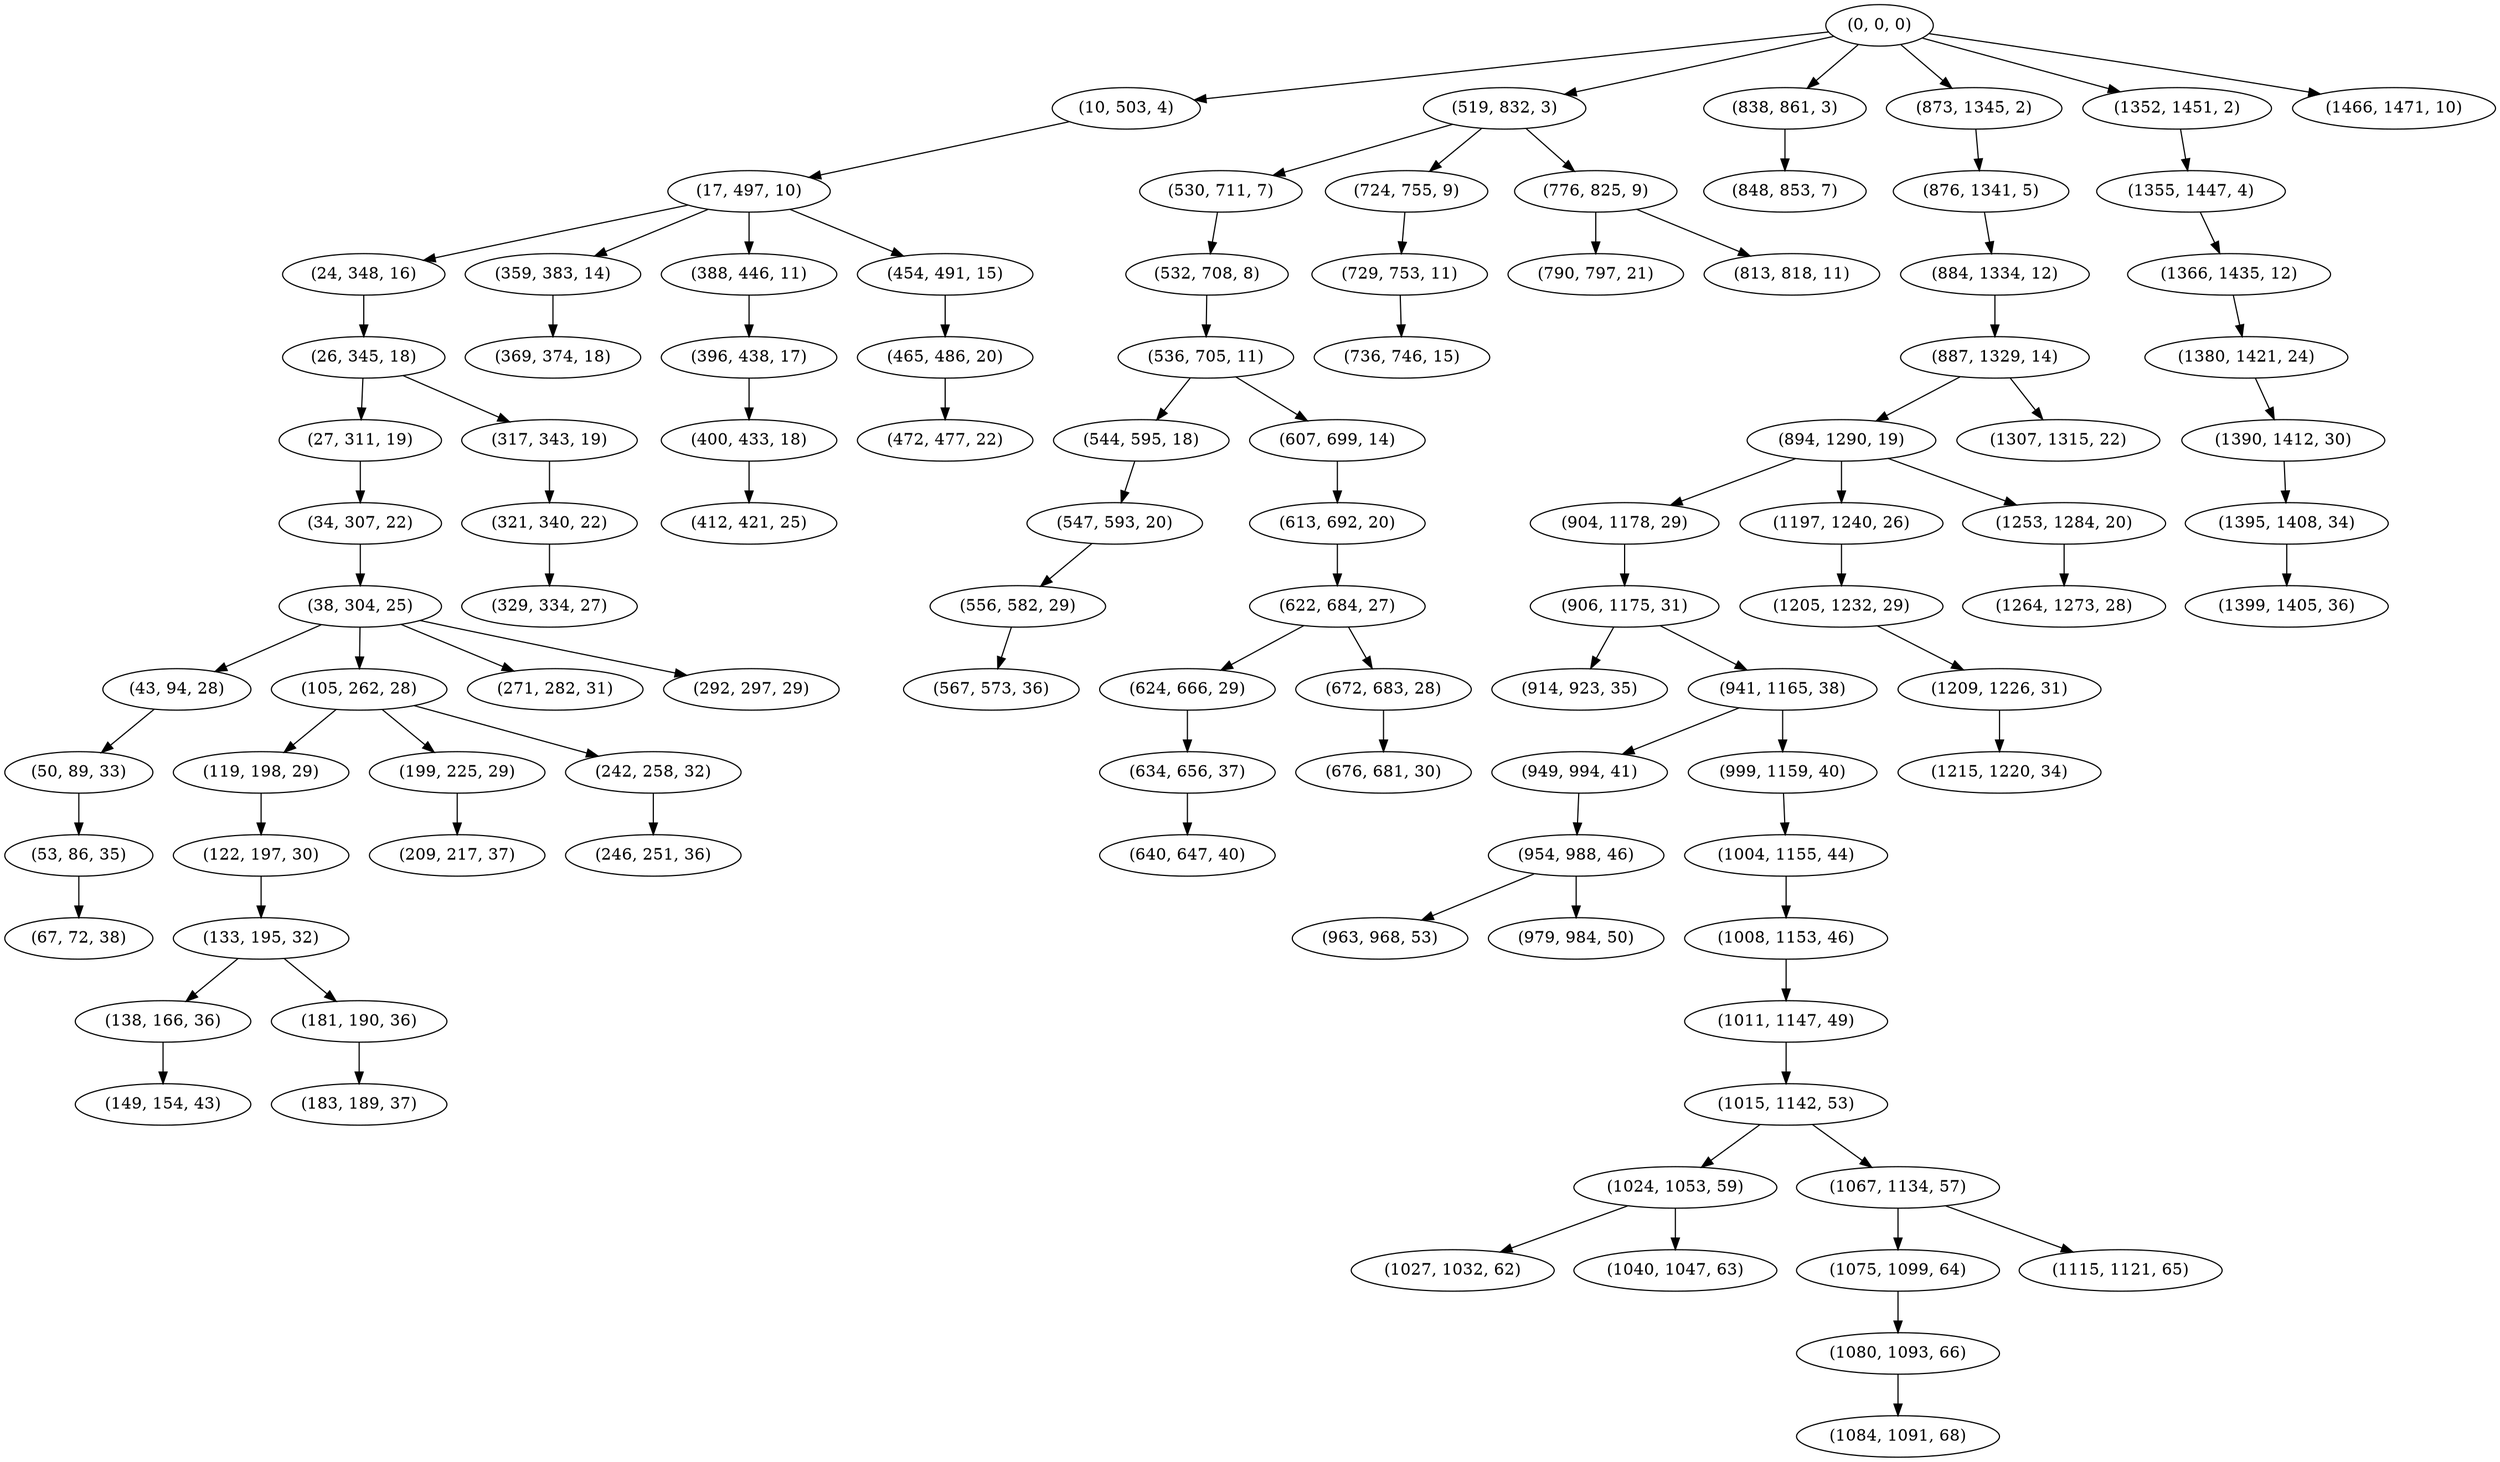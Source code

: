 digraph tree {
    "(0, 0, 0)";
    "(10, 503, 4)";
    "(17, 497, 10)";
    "(24, 348, 16)";
    "(26, 345, 18)";
    "(27, 311, 19)";
    "(34, 307, 22)";
    "(38, 304, 25)";
    "(43, 94, 28)";
    "(50, 89, 33)";
    "(53, 86, 35)";
    "(67, 72, 38)";
    "(105, 262, 28)";
    "(119, 198, 29)";
    "(122, 197, 30)";
    "(133, 195, 32)";
    "(138, 166, 36)";
    "(149, 154, 43)";
    "(181, 190, 36)";
    "(183, 189, 37)";
    "(199, 225, 29)";
    "(209, 217, 37)";
    "(242, 258, 32)";
    "(246, 251, 36)";
    "(271, 282, 31)";
    "(292, 297, 29)";
    "(317, 343, 19)";
    "(321, 340, 22)";
    "(329, 334, 27)";
    "(359, 383, 14)";
    "(369, 374, 18)";
    "(388, 446, 11)";
    "(396, 438, 17)";
    "(400, 433, 18)";
    "(412, 421, 25)";
    "(454, 491, 15)";
    "(465, 486, 20)";
    "(472, 477, 22)";
    "(519, 832, 3)";
    "(530, 711, 7)";
    "(532, 708, 8)";
    "(536, 705, 11)";
    "(544, 595, 18)";
    "(547, 593, 20)";
    "(556, 582, 29)";
    "(567, 573, 36)";
    "(607, 699, 14)";
    "(613, 692, 20)";
    "(622, 684, 27)";
    "(624, 666, 29)";
    "(634, 656, 37)";
    "(640, 647, 40)";
    "(672, 683, 28)";
    "(676, 681, 30)";
    "(724, 755, 9)";
    "(729, 753, 11)";
    "(736, 746, 15)";
    "(776, 825, 9)";
    "(790, 797, 21)";
    "(813, 818, 11)";
    "(838, 861, 3)";
    "(848, 853, 7)";
    "(873, 1345, 2)";
    "(876, 1341, 5)";
    "(884, 1334, 12)";
    "(887, 1329, 14)";
    "(894, 1290, 19)";
    "(904, 1178, 29)";
    "(906, 1175, 31)";
    "(914, 923, 35)";
    "(941, 1165, 38)";
    "(949, 994, 41)";
    "(954, 988, 46)";
    "(963, 968, 53)";
    "(979, 984, 50)";
    "(999, 1159, 40)";
    "(1004, 1155, 44)";
    "(1008, 1153, 46)";
    "(1011, 1147, 49)";
    "(1015, 1142, 53)";
    "(1024, 1053, 59)";
    "(1027, 1032, 62)";
    "(1040, 1047, 63)";
    "(1067, 1134, 57)";
    "(1075, 1099, 64)";
    "(1080, 1093, 66)";
    "(1084, 1091, 68)";
    "(1115, 1121, 65)";
    "(1197, 1240, 26)";
    "(1205, 1232, 29)";
    "(1209, 1226, 31)";
    "(1215, 1220, 34)";
    "(1253, 1284, 20)";
    "(1264, 1273, 28)";
    "(1307, 1315, 22)";
    "(1352, 1451, 2)";
    "(1355, 1447, 4)";
    "(1366, 1435, 12)";
    "(1380, 1421, 24)";
    "(1390, 1412, 30)";
    "(1395, 1408, 34)";
    "(1399, 1405, 36)";
    "(1466, 1471, 10)";
    "(0, 0, 0)" -> "(10, 503, 4)";
    "(0, 0, 0)" -> "(519, 832, 3)";
    "(0, 0, 0)" -> "(838, 861, 3)";
    "(0, 0, 0)" -> "(873, 1345, 2)";
    "(0, 0, 0)" -> "(1352, 1451, 2)";
    "(0, 0, 0)" -> "(1466, 1471, 10)";
    "(10, 503, 4)" -> "(17, 497, 10)";
    "(17, 497, 10)" -> "(24, 348, 16)";
    "(17, 497, 10)" -> "(359, 383, 14)";
    "(17, 497, 10)" -> "(388, 446, 11)";
    "(17, 497, 10)" -> "(454, 491, 15)";
    "(24, 348, 16)" -> "(26, 345, 18)";
    "(26, 345, 18)" -> "(27, 311, 19)";
    "(26, 345, 18)" -> "(317, 343, 19)";
    "(27, 311, 19)" -> "(34, 307, 22)";
    "(34, 307, 22)" -> "(38, 304, 25)";
    "(38, 304, 25)" -> "(43, 94, 28)";
    "(38, 304, 25)" -> "(105, 262, 28)";
    "(38, 304, 25)" -> "(271, 282, 31)";
    "(38, 304, 25)" -> "(292, 297, 29)";
    "(43, 94, 28)" -> "(50, 89, 33)";
    "(50, 89, 33)" -> "(53, 86, 35)";
    "(53, 86, 35)" -> "(67, 72, 38)";
    "(105, 262, 28)" -> "(119, 198, 29)";
    "(105, 262, 28)" -> "(199, 225, 29)";
    "(105, 262, 28)" -> "(242, 258, 32)";
    "(119, 198, 29)" -> "(122, 197, 30)";
    "(122, 197, 30)" -> "(133, 195, 32)";
    "(133, 195, 32)" -> "(138, 166, 36)";
    "(133, 195, 32)" -> "(181, 190, 36)";
    "(138, 166, 36)" -> "(149, 154, 43)";
    "(181, 190, 36)" -> "(183, 189, 37)";
    "(199, 225, 29)" -> "(209, 217, 37)";
    "(242, 258, 32)" -> "(246, 251, 36)";
    "(317, 343, 19)" -> "(321, 340, 22)";
    "(321, 340, 22)" -> "(329, 334, 27)";
    "(359, 383, 14)" -> "(369, 374, 18)";
    "(388, 446, 11)" -> "(396, 438, 17)";
    "(396, 438, 17)" -> "(400, 433, 18)";
    "(400, 433, 18)" -> "(412, 421, 25)";
    "(454, 491, 15)" -> "(465, 486, 20)";
    "(465, 486, 20)" -> "(472, 477, 22)";
    "(519, 832, 3)" -> "(530, 711, 7)";
    "(519, 832, 3)" -> "(724, 755, 9)";
    "(519, 832, 3)" -> "(776, 825, 9)";
    "(530, 711, 7)" -> "(532, 708, 8)";
    "(532, 708, 8)" -> "(536, 705, 11)";
    "(536, 705, 11)" -> "(544, 595, 18)";
    "(536, 705, 11)" -> "(607, 699, 14)";
    "(544, 595, 18)" -> "(547, 593, 20)";
    "(547, 593, 20)" -> "(556, 582, 29)";
    "(556, 582, 29)" -> "(567, 573, 36)";
    "(607, 699, 14)" -> "(613, 692, 20)";
    "(613, 692, 20)" -> "(622, 684, 27)";
    "(622, 684, 27)" -> "(624, 666, 29)";
    "(622, 684, 27)" -> "(672, 683, 28)";
    "(624, 666, 29)" -> "(634, 656, 37)";
    "(634, 656, 37)" -> "(640, 647, 40)";
    "(672, 683, 28)" -> "(676, 681, 30)";
    "(724, 755, 9)" -> "(729, 753, 11)";
    "(729, 753, 11)" -> "(736, 746, 15)";
    "(776, 825, 9)" -> "(790, 797, 21)";
    "(776, 825, 9)" -> "(813, 818, 11)";
    "(838, 861, 3)" -> "(848, 853, 7)";
    "(873, 1345, 2)" -> "(876, 1341, 5)";
    "(876, 1341, 5)" -> "(884, 1334, 12)";
    "(884, 1334, 12)" -> "(887, 1329, 14)";
    "(887, 1329, 14)" -> "(894, 1290, 19)";
    "(887, 1329, 14)" -> "(1307, 1315, 22)";
    "(894, 1290, 19)" -> "(904, 1178, 29)";
    "(894, 1290, 19)" -> "(1197, 1240, 26)";
    "(894, 1290, 19)" -> "(1253, 1284, 20)";
    "(904, 1178, 29)" -> "(906, 1175, 31)";
    "(906, 1175, 31)" -> "(914, 923, 35)";
    "(906, 1175, 31)" -> "(941, 1165, 38)";
    "(941, 1165, 38)" -> "(949, 994, 41)";
    "(941, 1165, 38)" -> "(999, 1159, 40)";
    "(949, 994, 41)" -> "(954, 988, 46)";
    "(954, 988, 46)" -> "(963, 968, 53)";
    "(954, 988, 46)" -> "(979, 984, 50)";
    "(999, 1159, 40)" -> "(1004, 1155, 44)";
    "(1004, 1155, 44)" -> "(1008, 1153, 46)";
    "(1008, 1153, 46)" -> "(1011, 1147, 49)";
    "(1011, 1147, 49)" -> "(1015, 1142, 53)";
    "(1015, 1142, 53)" -> "(1024, 1053, 59)";
    "(1015, 1142, 53)" -> "(1067, 1134, 57)";
    "(1024, 1053, 59)" -> "(1027, 1032, 62)";
    "(1024, 1053, 59)" -> "(1040, 1047, 63)";
    "(1067, 1134, 57)" -> "(1075, 1099, 64)";
    "(1067, 1134, 57)" -> "(1115, 1121, 65)";
    "(1075, 1099, 64)" -> "(1080, 1093, 66)";
    "(1080, 1093, 66)" -> "(1084, 1091, 68)";
    "(1197, 1240, 26)" -> "(1205, 1232, 29)";
    "(1205, 1232, 29)" -> "(1209, 1226, 31)";
    "(1209, 1226, 31)" -> "(1215, 1220, 34)";
    "(1253, 1284, 20)" -> "(1264, 1273, 28)";
    "(1352, 1451, 2)" -> "(1355, 1447, 4)";
    "(1355, 1447, 4)" -> "(1366, 1435, 12)";
    "(1366, 1435, 12)" -> "(1380, 1421, 24)";
    "(1380, 1421, 24)" -> "(1390, 1412, 30)";
    "(1390, 1412, 30)" -> "(1395, 1408, 34)";
    "(1395, 1408, 34)" -> "(1399, 1405, 36)";
}
